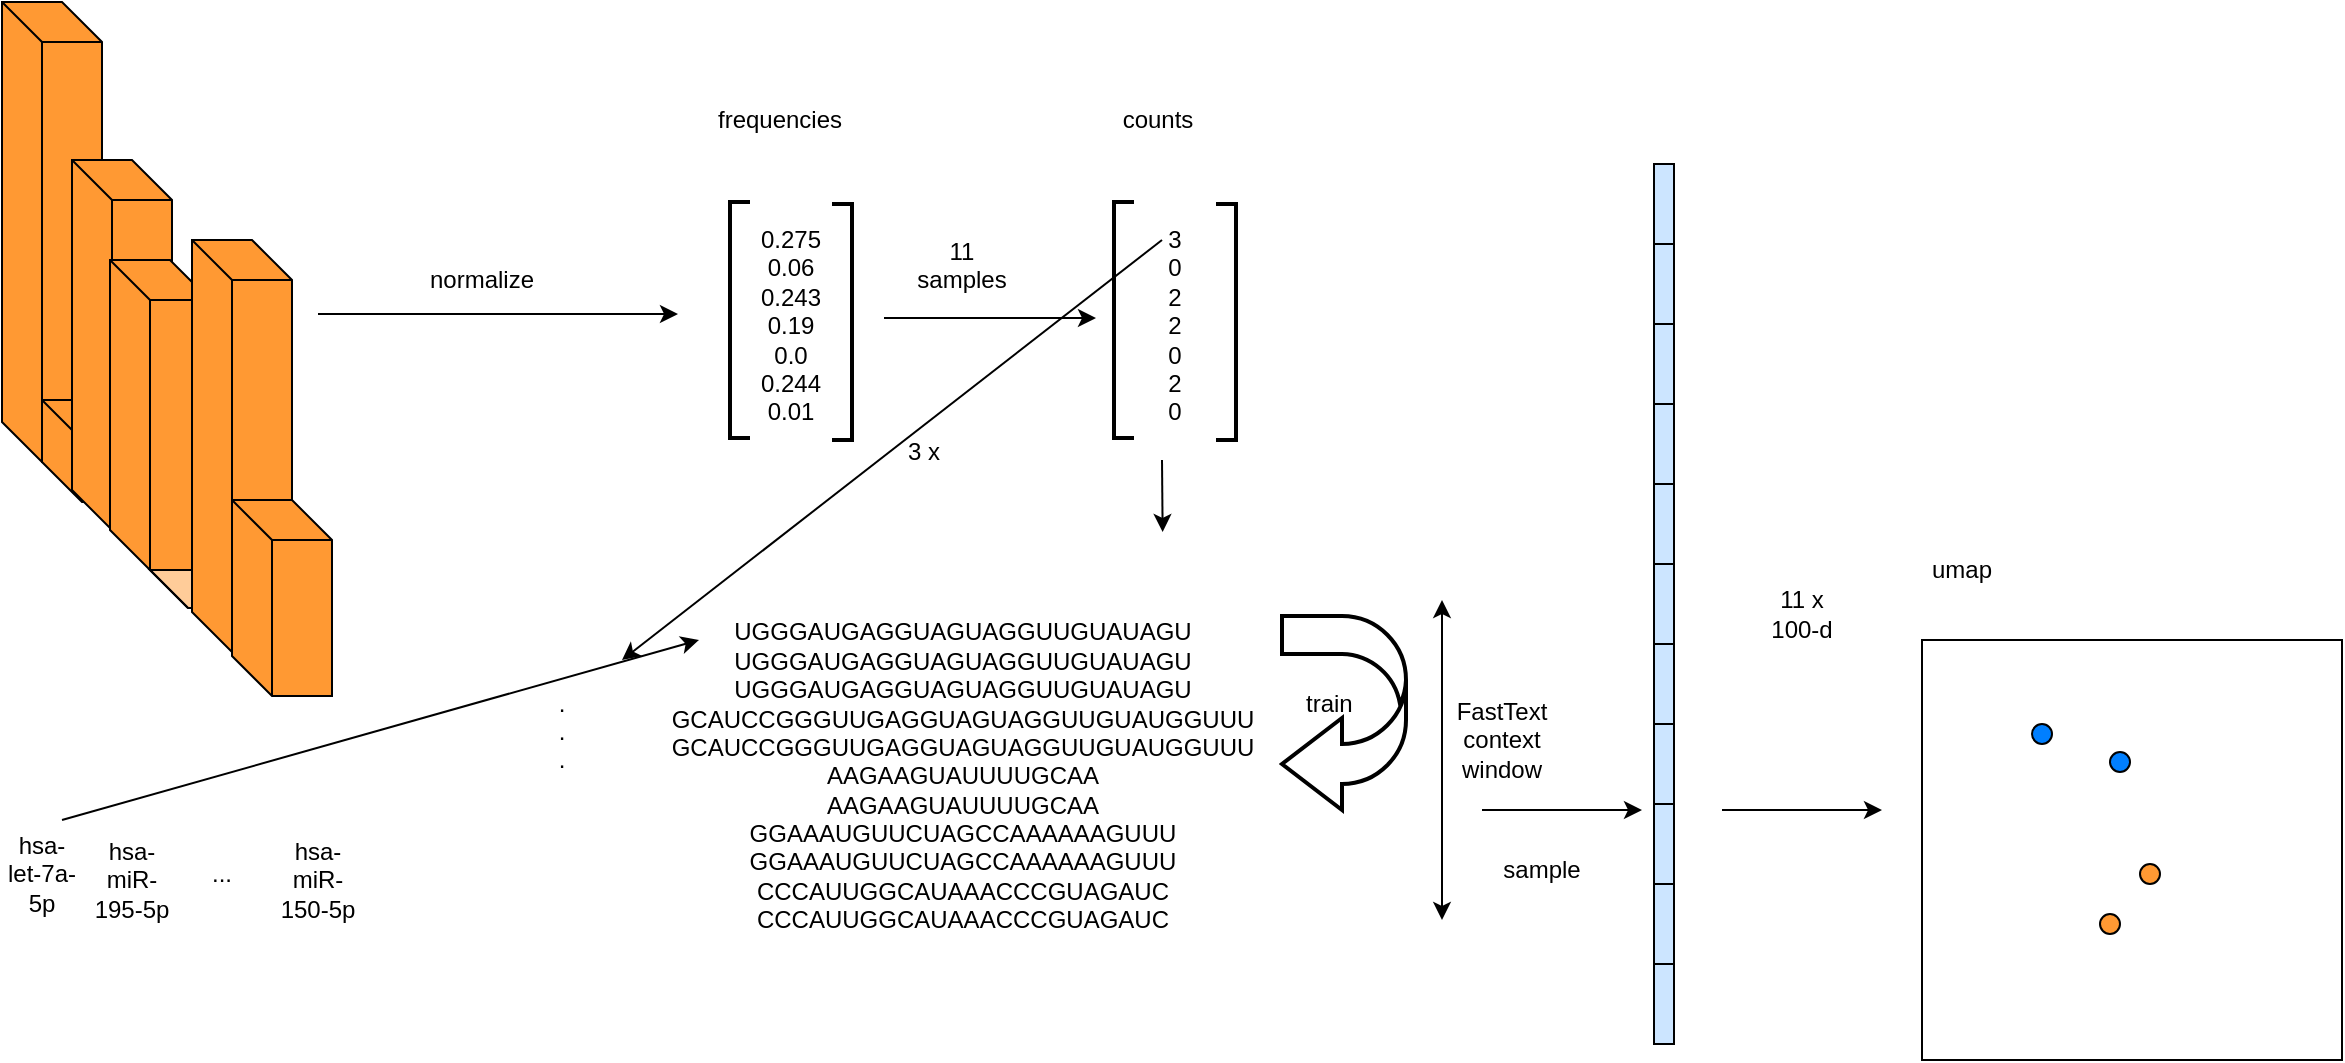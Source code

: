 <mxGraphModel dx="1441" dy="887" grid="1" gridSize="10" guides="1" tooltips="1" connect="1" arrows="1" fold="1" page="1" pageScale="1" pageWidth="850" pageHeight="1100" background="#ffffff"><root><mxCell id="0"/><mxCell id="1" parent="0"/><mxCell id="67" value="&lt;span&gt;UGGGAUGAGGUAGUAGGUUGUAUAGU&lt;/span&gt;&lt;div&gt;&lt;span style=&quot;letter-spacing: 0px&quot;&gt;UGGGAUGAGGUAGUAGGUUGUAUAGU&lt;/span&gt;&lt;br&gt;&lt;/div&gt;&lt;div&gt;&lt;span&gt;UGGGAUGAGGUAGUAGGUUGUAUAGU&lt;/span&gt;&lt;span&gt;&lt;br&gt;&lt;/span&gt;&lt;/div&gt;&lt;div&gt;&lt;span&gt;GCAUCCGGGUUGAGGUAGUAGGUUGUAUGGUUU&lt;/span&gt;&lt;span&gt;&lt;br&gt;&lt;/span&gt;&lt;/div&gt;&lt;div&gt;&lt;span&gt;GCAUCCGGGUUGAGGUAGUAGGUUGUAUGGUUU&lt;/span&gt;&lt;span&gt;&lt;br&gt;&lt;/span&gt;&lt;/div&gt;&lt;div&gt;&lt;span&gt;AAGAAGUAUUUUGCAA&lt;/span&gt;&lt;span&gt;&lt;br&gt;&lt;/span&gt;&lt;/div&gt;&lt;div&gt;&lt;span&gt;AAGAAGUAUUUUGCAA&lt;/span&gt;&lt;span&gt;&lt;br&gt;&lt;/span&gt;&lt;/div&gt;&lt;div&gt;&lt;span&gt;GGAAAUGUUCUAGCCAAAAAAGUUU&lt;/span&gt;&lt;span&gt;&lt;br&gt;&lt;/span&gt;&lt;/div&gt;&lt;div&gt;&lt;span&gt;GGAAAUGUUCUAGCCAAAAAAGUUU&lt;/span&gt;&lt;span&gt;&lt;br&gt;&lt;/span&gt;&lt;/div&gt;&lt;div&gt;&lt;span&gt;CCCAUUGGCAUAAACCCGUAGAUC&lt;/span&gt;&lt;span&gt;&lt;br&gt;&lt;/span&gt;&lt;/div&gt;&lt;div&gt;&lt;span&gt;CCCAUUGGCAUAAACCCGUAGAUC&lt;/span&gt;&lt;span&gt;&lt;br&gt;&lt;/span&gt;&lt;/div&gt;" style="text;html=1;strokeColor=none;fillColor=none;align=center;verticalAlign=middle;whiteSpace=wrap;rounded=0;" vertex="1" parent="1"><mxGeometry x="188" y="295" width="605" height="245" as="geometry"/></mxCell><mxCell id="2" value="" style="shape=cube;whiteSpace=wrap;html=1;boundedLbl=1;fillColor=#FF9933;" parent="1" vertex="1"><mxGeometry x="10" y="31" width="50" height="230" as="geometry"/></mxCell><mxCell id="4" value="" style="shape=cube;whiteSpace=wrap;html=1;boundedLbl=1;fillColor=#FF9933;" parent="1" vertex="1"><mxGeometry x="30" y="230" width="50" height="51" as="geometry"/></mxCell><mxCell id="5" value="" style="shape=cube;whiteSpace=wrap;html=1;boundedLbl=1;fillColor=#FF9933;" parent="1" vertex="1"><mxGeometry x="45" y="110" width="50" height="185" as="geometry"/></mxCell><mxCell id="6" value="" style="shape=cube;whiteSpace=wrap;html=1;boundedLbl=1;fillColor=#FF9933;" parent="1" vertex="1"><mxGeometry x="64" y="160" width="50" height="155" as="geometry"/></mxCell><mxCell id="7" value="" style="shape=cube;whiteSpace=wrap;html=1;boundedLbl=1;fillColor=#FFCC99;" parent="1" vertex="1"><mxGeometry x="84" y="315" width="50" height="19" as="geometry"/></mxCell><mxCell id="8" value="" style="shape=cube;whiteSpace=wrap;html=1;boundedLbl=1;fillColor=#FF9933;" parent="1" vertex="1"><mxGeometry x="105" y="150" width="50" height="206" as="geometry"/></mxCell><mxCell id="9" value="" style="shape=cube;whiteSpace=wrap;html=1;boundedLbl=1;fillColor=#FF9933;" parent="1" vertex="1"><mxGeometry x="125" y="280" width="50" height="98" as="geometry"/></mxCell><mxCell id="22" value="" style="endArrow=classic;html=1;" parent="1" edge="1"><mxGeometry width="50" height="50" relative="1" as="geometry"><mxPoint x="168" y="187" as="sourcePoint"/><mxPoint x="348" y="187" as="targetPoint"/></mxGeometry></mxCell><mxCell id="49" value="" style="group" vertex="1" connectable="0" parent="1"><mxGeometry x="374" y="131" width="61" height="119" as="geometry"/></mxCell><mxCell id="35" value="&lt;div&gt;0.275&lt;/div&gt;&lt;div&gt;0.06&lt;/div&gt;&lt;div&gt;0.243&lt;/div&gt;&lt;div&gt;0.19&lt;/div&gt;&lt;div&gt;0.0&lt;/div&gt;&lt;div&gt;0.244&lt;/div&gt;&lt;div&gt;0.01&lt;/div&gt;&lt;div&gt;&lt;br&gt;&lt;/div&gt;" style="text;html=1;strokeColor=none;fillColor=none;align=center;verticalAlign=middle;whiteSpace=wrap;rounded=0;direction=south;" parent="49" vertex="1"><mxGeometry x="18.5" y="48.5" width="23" height="40" as="geometry"/></mxCell><mxCell id="38" value="" style="shape=mxgraph.flowchart.annotation_1;whiteSpace=wrap;html=1;fillColor=#ffffff;strokeColor=#000000;strokeWidth=2;rotation=-180;" parent="49" vertex="1"><mxGeometry x="51" y="1" width="10" height="118" as="geometry"/></mxCell><mxCell id="40" value="" style="shape=mxgraph.flowchart.annotation_1;whiteSpace=wrap;html=1;fillColor=#ffffff;strokeColor=#000000;strokeWidth=2;rotation=0;" parent="49" vertex="1"><mxGeometry width="10" height="118" as="geometry"/></mxCell><mxCell id="54" value="frequencies" style="text;html=1;strokeColor=none;fillColor=none;align=center;verticalAlign=middle;whiteSpace=wrap;rounded=0;" vertex="1" parent="1"><mxGeometry x="379" y="80" width="40" height="20" as="geometry"/></mxCell><mxCell id="55" value="normalize" style="text;html=1;strokeColor=none;fillColor=none;align=center;verticalAlign=middle;whiteSpace=wrap;rounded=0;" vertex="1" parent="1"><mxGeometry x="230" y="160" width="40" height="20" as="geometry"/></mxCell><mxCell id="51" value="&lt;div&gt;3&lt;/div&gt;&lt;div&gt;0&lt;/div&gt;&lt;div&gt;2&lt;/div&gt;&lt;div&gt;2&lt;/div&gt;&lt;div&gt;0&lt;/div&gt;&lt;div&gt;2&lt;/div&gt;&lt;div&gt;0&lt;/div&gt;&lt;div&gt;&lt;br&gt;&lt;/div&gt;" style="text;html=1;strokeColor=none;fillColor=none;align=center;verticalAlign=middle;whiteSpace=wrap;rounded=0;direction=south;" vertex="1" parent="1"><mxGeometry x="584.5" y="179.5" width="23" height="40" as="geometry"/></mxCell><mxCell id="52" value="" style="shape=mxgraph.flowchart.annotation_1;whiteSpace=wrap;html=1;fillColor=#ffffff;strokeColor=#000000;strokeWidth=2;rotation=-180;" vertex="1" parent="1"><mxGeometry x="617" y="132" width="10" height="118" as="geometry"/></mxCell><mxCell id="53" value="" style="shape=mxgraph.flowchart.annotation_1;whiteSpace=wrap;html=1;fillColor=#ffffff;strokeColor=#000000;strokeWidth=2;rotation=0;" vertex="1" parent="1"><mxGeometry x="566" y="131" width="10" height="118" as="geometry"/></mxCell><mxCell id="57" value="" style="endArrow=classic;html=1;" edge="1" parent="1"><mxGeometry width="50" height="50" relative="1" as="geometry"><mxPoint x="451" y="189" as="sourcePoint"/><mxPoint x="557" y="189" as="targetPoint"/></mxGeometry></mxCell><mxCell id="63" value="11 samples&lt;div&gt;&lt;br&gt;&lt;/div&gt;" style="text;html=1;strokeColor=none;fillColor=none;align=center;verticalAlign=middle;whiteSpace=wrap;rounded=0;" vertex="1" parent="1"><mxGeometry x="470" y="160" width="40" height="20" as="geometry"/></mxCell><mxCell id="65" value="counts" style="text;html=1;strokeColor=none;fillColor=none;align=center;verticalAlign=middle;whiteSpace=wrap;rounded=0;" vertex="1" parent="1"><mxGeometry x="568" y="80" width="40" height="20" as="geometry"/></mxCell><mxCell id="68" value="" style="endArrow=classic;html=1;entryX=0.665;entryY=0.004;entryPerimeter=0;" edge="1" parent="1" target="67"><mxGeometry width="50" height="50" relative="1" as="geometry"><mxPoint x="590" y="260" as="sourcePoint"/><mxPoint x="60" y="640" as="targetPoint"/></mxGeometry></mxCell><mxCell id="69" value="" style="endArrow=classic;startArrow=classic;html=1;" edge="1" parent="1"><mxGeometry width="50" height="50" relative="1" as="geometry"><mxPoint x="730" y="490" as="sourcePoint"/><mxPoint x="730" y="330" as="targetPoint"/></mxGeometry></mxCell><mxCell id="70" value="FastText context window" style="text;html=1;strokeColor=none;fillColor=none;align=center;verticalAlign=middle;whiteSpace=wrap;rounded=0;" vertex="1" parent="1"><mxGeometry x="740" y="365" width="40" height="70" as="geometry"/></mxCell><mxCell id="126" value="" style="group" vertex="1" connectable="0" parent="1"><mxGeometry x="836" y="112" width="80" height="440" as="geometry"/></mxCell><mxCell id="125" value="" style="group" vertex="1" connectable="0" parent="126"><mxGeometry width="80" height="440" as="geometry"/></mxCell><mxCell id="77" value="11 x 100-d" style="text;html=1;strokeColor=none;fillColor=none;align=center;verticalAlign=middle;whiteSpace=wrap;rounded=0;perimeterSpacing=2;" vertex="1" parent="125"><mxGeometry x="54" y="210" width="40" height="30" as="geometry"/></mxCell><mxCell id="135" value="" style="group" vertex="1" connectable="0" parent="125"><mxGeometry width="30" height="440" as="geometry"/></mxCell><mxCell id="84" value="" style="rounded=0;whiteSpace=wrap;html=1;fillColor=#CCE5FF;" vertex="1" parent="135"><mxGeometry y="400" width="10" height="40" as="geometry"/></mxCell><mxCell id="105" value="" style="group" vertex="1" connectable="0" parent="135"><mxGeometry y="120" width="10" height="200" as="geometry"/></mxCell><mxCell id="94" value="" style="group" vertex="1" connectable="0" parent="105"><mxGeometry width="10" height="200" as="geometry"/></mxCell><mxCell id="85" value="" style="group" vertex="1" connectable="0" parent="94"><mxGeometry width="10" height="200" as="geometry"/></mxCell><mxCell id="74" value="" style="rounded=0;whiteSpace=wrap;html=1;fillColor=#CCE5FF;" vertex="1" parent="85"><mxGeometry width="10" height="40" as="geometry"/></mxCell><mxCell id="80" value="" style="rounded=0;whiteSpace=wrap;html=1;fillColor=#CCE5FF;" vertex="1" parent="85"><mxGeometry y="40" width="10" height="40" as="geometry"/></mxCell><mxCell id="81" value="" style="rounded=0;whiteSpace=wrap;html=1;fillColor=#CCE5FF;" vertex="1" parent="85"><mxGeometry y="80" width="10" height="40" as="geometry"/></mxCell><mxCell id="82" value="" style="rounded=0;whiteSpace=wrap;html=1;fillColor=#CCE5FF;" vertex="1" parent="85"><mxGeometry y="120" width="10" height="40" as="geometry"/></mxCell><mxCell id="83" value="" style="rounded=0;whiteSpace=wrap;html=1;fillColor=#CCE5FF;" vertex="1" parent="85"><mxGeometry y="160" width="10" height="40" as="geometry"/></mxCell><mxCell id="106" value="" style="group" vertex="1" connectable="0" parent="135"><mxGeometry x="10" y="130" width="20" height="200" as="geometry"/></mxCell><mxCell id="107" value="" style="group" vertex="1" connectable="0" parent="106"><mxGeometry width="20" height="200" as="geometry"/></mxCell><mxCell id="109" value="" style="rounded=0;whiteSpace=wrap;html=1;fillColor=#CCE5FF;" vertex="1" parent="135"><mxGeometry y="80" width="10" height="40" as="geometry"/></mxCell><mxCell id="110" value="" style="rounded=0;whiteSpace=wrap;html=1;fillColor=#CCE5FF;" vertex="1" parent="135"><mxGeometry y="40" width="10" height="40" as="geometry"/></mxCell><mxCell id="111" value="" style="rounded=0;whiteSpace=wrap;html=1;fillColor=#CCE5FF;" vertex="1" parent="135"><mxGeometry y="320" width="10" height="40" as="geometry"/></mxCell><mxCell id="112" value="" style="rounded=0;whiteSpace=wrap;html=1;fillColor=#CCE5FF;" vertex="1" parent="135"><mxGeometry width="10" height="40" as="geometry"/></mxCell><mxCell id="113" value="" style="rounded=0;whiteSpace=wrap;html=1;fillColor=#CCE5FF;" vertex="1" parent="135"><mxGeometry y="360" width="10" height="40" as="geometry"/></mxCell><mxCell id="137" value="" style="endArrow=classic;html=1;exitX=0.25;exitY=1;" edge="1" parent="125"><mxGeometry width="50" height="50" relative="1" as="geometry"><mxPoint x="34" y="323" as="sourcePoint"/><mxPoint x="114" y="323" as="targetPoint"/></mxGeometry></mxCell><mxCell id="128" value="umap" style="text;html=1;strokeColor=none;fillColor=none;align=center;verticalAlign=middle;whiteSpace=wrap;rounded=0;" vertex="1" parent="1"><mxGeometry x="970" y="305" width="40" height="20" as="geometry"/></mxCell><mxCell id="129" value="" style="whiteSpace=wrap;html=1;aspect=fixed;fillColor=none;" vertex="1" parent="1"><mxGeometry x="970" y="350" width="210" height="210" as="geometry"/></mxCell><mxCell id="130" value="" style="ellipse;whiteSpace=wrap;html=1;aspect=fixed;fillColor=#007FFF;" vertex="1" parent="1"><mxGeometry x="1025" y="392" width="10" height="10" as="geometry"/></mxCell><mxCell id="131" value="" style="ellipse;whiteSpace=wrap;html=1;aspect=fixed;fillColor=#007FFF;" vertex="1" parent="1"><mxGeometry x="1064" y="406" width="10" height="10" as="geometry"/></mxCell><mxCell id="132" value="" style="ellipse;whiteSpace=wrap;html=1;aspect=fixed;fillColor=#FF9933;" vertex="1" parent="1"><mxGeometry x="1059" y="487" width="10" height="10" as="geometry"/></mxCell><mxCell id="133" value="" style="ellipse;whiteSpace=wrap;html=1;aspect=fixed;fillColor=#FF9933;" vertex="1" parent="1"><mxGeometry x="1079" y="462" width="10" height="10" as="geometry"/></mxCell><mxCell id="136" value="" style="endArrow=classic;html=1;exitX=0.25;exitY=1;" edge="1" parent="1" source="70"><mxGeometry width="50" height="50" relative="1" as="geometry"><mxPoint x="10" y="630" as="sourcePoint"/><mxPoint x="830" y="435" as="targetPoint"/></mxGeometry></mxCell><mxCell id="138" value="" style="shape=mxgraph.arrows.u_turn_left_arrow;whiteSpace=wrap;html=1;fillColor=#ffffff;strokeColor=#000000;strokeWidth=2" vertex="1" parent="1"><mxGeometry x="650" y="338" width="62" height="97" as="geometry"/></mxCell><mxCell id="139" value="train&lt;div&gt;&lt;br&gt;&lt;/div&gt;" style="text;html=1;resizable=0;points=[];autosize=1;align=left;verticalAlign=top;spacingTop=-4;" vertex="1" parent="1"><mxGeometry x="660" y="372" width="40" height="30" as="geometry"/></mxCell><mxCell id="140" value="sample" style="text;html=1;strokeColor=none;fillColor=none;align=center;verticalAlign=middle;whiteSpace=wrap;rounded=0;" vertex="1" parent="1"><mxGeometry x="760" y="455" width="40" height="20" as="geometry"/></mxCell><mxCell id="142" value="&lt;span&gt;hsa-let-7a-5p&lt;/span&gt;" style="text;html=1;strokeColor=none;fillColor=none;align=center;verticalAlign=middle;whiteSpace=wrap;rounded=0;" vertex="1" parent="1"><mxGeometry x="10" y="457" width="40" height="20" as="geometry"/></mxCell><mxCell id="143" value="&lt;div&gt;&lt;span&gt;hsa-miR-195-5p&lt;/span&gt;&lt;/div&gt;" style="text;html=1;strokeColor=none;fillColor=none;align=center;verticalAlign=middle;whiteSpace=wrap;rounded=0;" vertex="1" parent="1"><mxGeometry x="55" y="460" width="40" height="20" as="geometry"/></mxCell><mxCell id="144" value="&lt;div&gt;&lt;span&gt;hsa-miR-150-5p&lt;/span&gt;&lt;/div&gt;" style="text;html=1;strokeColor=none;fillColor=none;align=center;verticalAlign=middle;whiteSpace=wrap;rounded=0;" vertex="1" parent="1"><mxGeometry x="148" y="455" width="40" height="30" as="geometry"/></mxCell><mxCell id="145" value="..." style="text;html=1;strokeColor=none;fillColor=none;align=center;verticalAlign=middle;whiteSpace=wrap;rounded=0;" vertex="1" parent="1"><mxGeometry x="100" y="457" width="40" height="20" as="geometry"/></mxCell><mxCell id="146" value="" style="endArrow=classic;html=1;" edge="1" parent="1"><mxGeometry width="50" height="50" relative="1" as="geometry"><mxPoint x="40" y="440" as="sourcePoint"/><mxPoint x="358.506" y="350" as="targetPoint"/></mxGeometry></mxCell><mxCell id="147" value="" style="endArrow=classic;html=1;" edge="1" parent="1"><mxGeometry width="50" height="50" relative="1" as="geometry"><mxPoint x="590" y="150" as="sourcePoint"/><mxPoint x="320" y="360" as="targetPoint"/></mxGeometry></mxCell><mxCell id="148" value="3 x" style="text;html=1;strokeColor=none;fillColor=none;align=center;verticalAlign=middle;whiteSpace=wrap;rounded=0;" vertex="1" parent="1"><mxGeometry x="451" y="246" width="40" height="20" as="geometry"/></mxCell><mxCell id="149" value=".&lt;div&gt;.&lt;/div&gt;&lt;div&gt;.&lt;/div&gt;&lt;div&gt;&lt;br&gt;&lt;/div&gt;&lt;div&gt;&lt;br&gt;&lt;/div&gt;" style="text;html=1;strokeColor=none;fillColor=none;align=center;verticalAlign=middle;whiteSpace=wrap;rounded=0;" vertex="1" parent="1"><mxGeometry x="270" y="400" width="40" height="20" as="geometry"/></mxCell></root></mxGraphModel>